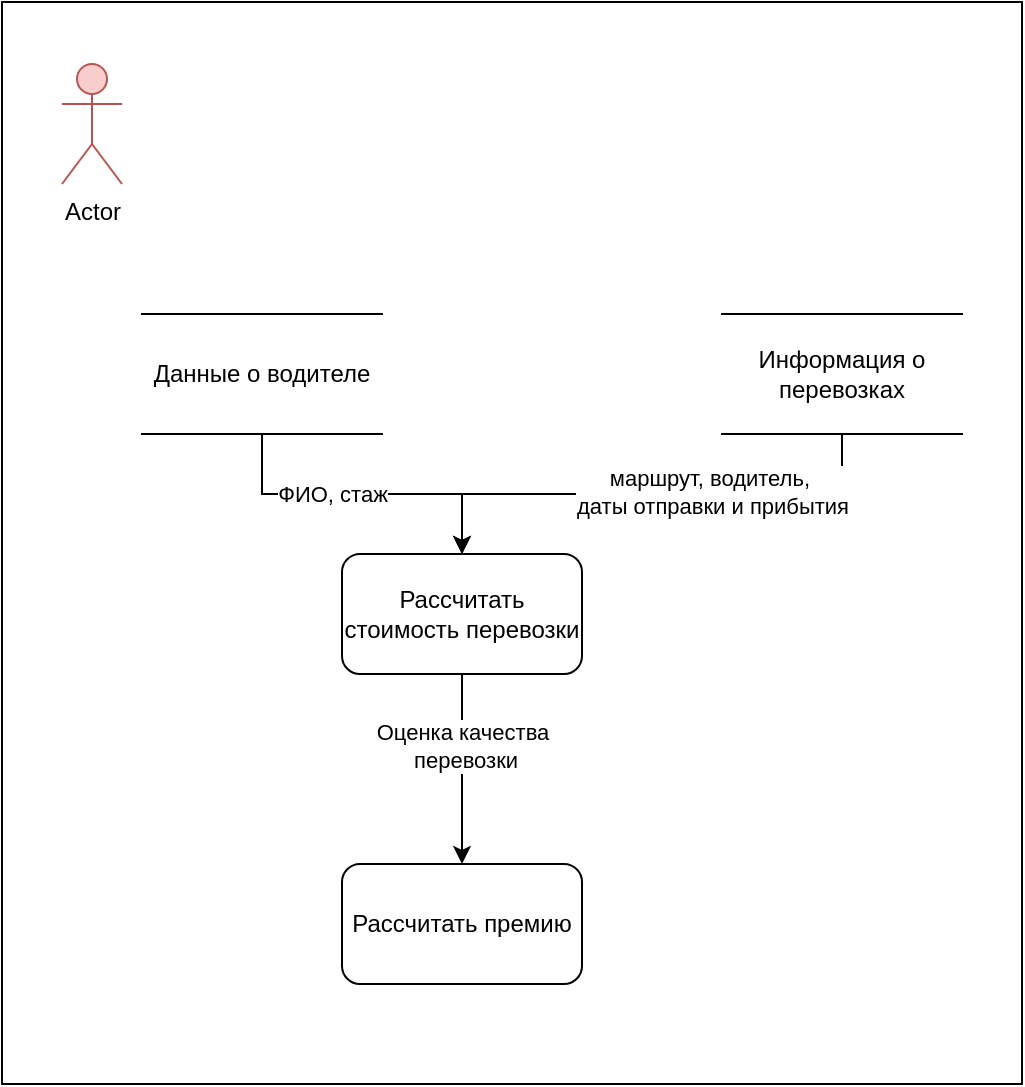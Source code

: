 <mxfile version="26.0.16">
  <diagram name="Страница — 1" id="xGvXUVqkCXnOylCib6DV">
    <mxGraphModel dx="-868" dy="-19" grid="1" gridSize="10" guides="1" tooltips="1" connect="1" arrows="1" fold="1" page="1" pageScale="1" pageWidth="827" pageHeight="1169" math="0" shadow="0">
      <root>
        <mxCell id="0" />
        <mxCell id="1" parent="0" />
        <mxCell id="q7exd5tkjFvMDpo2NH3d-17" value="" style="rounded=0;whiteSpace=wrap;html=1;fillColor=none;" vertex="1" parent="1">
          <mxGeometry x="1660" y="1169" width="510" height="541" as="geometry" />
        </mxCell>
        <mxCell id="q7exd5tkjFvMDpo2NH3d-11" style="edgeStyle=orthogonalEdgeStyle;rounded=0;orthogonalLoop=1;jettySize=auto;html=1;entryX=0.5;entryY=0;entryDx=0;entryDy=0;" edge="1" parent="1" source="q7exd5tkjFvMDpo2NH3d-1" target="q7exd5tkjFvMDpo2NH3d-9">
          <mxGeometry relative="1" as="geometry" />
        </mxCell>
        <mxCell id="q7exd5tkjFvMDpo2NH3d-12" value="Оценка качества&lt;div&gt;&amp;nbsp;перевозки&lt;/div&gt;" style="edgeLabel;html=1;align=center;verticalAlign=middle;resizable=0;points=[];" vertex="1" connectable="0" parent="q7exd5tkjFvMDpo2NH3d-11">
          <mxGeometry x="-0.246" relative="1" as="geometry">
            <mxPoint as="offset" />
          </mxGeometry>
        </mxCell>
        <mxCell id="q7exd5tkjFvMDpo2NH3d-1" value="Рассчитать стоимость перевозки" style="rounded=1;whiteSpace=wrap;html=1;" vertex="1" parent="1">
          <mxGeometry x="1830" y="1445" width="120" height="60" as="geometry" />
        </mxCell>
        <mxCell id="q7exd5tkjFvMDpo2NH3d-4" style="edgeStyle=orthogonalEdgeStyle;rounded=0;orthogonalLoop=1;jettySize=auto;html=1;" edge="1" parent="1" source="q7exd5tkjFvMDpo2NH3d-3" target="q7exd5tkjFvMDpo2NH3d-1">
          <mxGeometry relative="1" as="geometry" />
        </mxCell>
        <mxCell id="q7exd5tkjFvMDpo2NH3d-5" value="ФИО, стаж" style="edgeLabel;html=1;align=center;verticalAlign=middle;resizable=0;points=[];" vertex="1" connectable="0" parent="q7exd5tkjFvMDpo2NH3d-4">
          <mxGeometry x="-0.191" relative="1" as="geometry">
            <mxPoint as="offset" />
          </mxGeometry>
        </mxCell>
        <mxCell id="q7exd5tkjFvMDpo2NH3d-3" value="Данные о водителе" style="shape=partialRectangle;whiteSpace=wrap;html=1;left=0;right=0;fillColor=none;" vertex="1" parent="1">
          <mxGeometry x="1730" y="1325" width="120" height="60" as="geometry" />
        </mxCell>
        <mxCell id="q7exd5tkjFvMDpo2NH3d-7" style="edgeStyle=orthogonalEdgeStyle;rounded=0;orthogonalLoop=1;jettySize=auto;html=1;entryX=0.5;entryY=0;entryDx=0;entryDy=0;" edge="1" parent="1" source="q7exd5tkjFvMDpo2NH3d-6" target="q7exd5tkjFvMDpo2NH3d-1">
          <mxGeometry relative="1" as="geometry">
            <Array as="points">
              <mxPoint x="2080" y="1415" />
              <mxPoint x="1890" y="1415" />
            </Array>
          </mxGeometry>
        </mxCell>
        <mxCell id="q7exd5tkjFvMDpo2NH3d-8" value="маршрут, водитель,&amp;nbsp;&lt;div&gt;даты отправки и прибытия&lt;/div&gt;" style="edgeLabel;html=1;align=center;verticalAlign=middle;resizable=0;points=[];" vertex="1" connectable="0" parent="q7exd5tkjFvMDpo2NH3d-7">
          <mxGeometry x="-0.235" y="-1" relative="1" as="geometry">
            <mxPoint as="offset" />
          </mxGeometry>
        </mxCell>
        <mxCell id="q7exd5tkjFvMDpo2NH3d-6" value="Информация о перевозках" style="shape=partialRectangle;whiteSpace=wrap;html=1;left=0;right=0;fillColor=none;" vertex="1" parent="1">
          <mxGeometry x="2020" y="1325" width="120" height="60" as="geometry" />
        </mxCell>
        <mxCell id="q7exd5tkjFvMDpo2NH3d-9" value="Рассчитать премию" style="rounded=1;whiteSpace=wrap;html=1;" vertex="1" parent="1">
          <mxGeometry x="1830" y="1600" width="120" height="60" as="geometry" />
        </mxCell>
        <mxCell id="q7exd5tkjFvMDpo2NH3d-15" value="Actor" style="shape=umlActor;verticalLabelPosition=bottom;verticalAlign=top;html=1;outlineConnect=0;fillColor=#f8cecc;strokeColor=#b85450;" vertex="1" parent="1">
          <mxGeometry x="1690" y="1200" width="30" height="60" as="geometry" />
        </mxCell>
      </root>
    </mxGraphModel>
  </diagram>
</mxfile>
